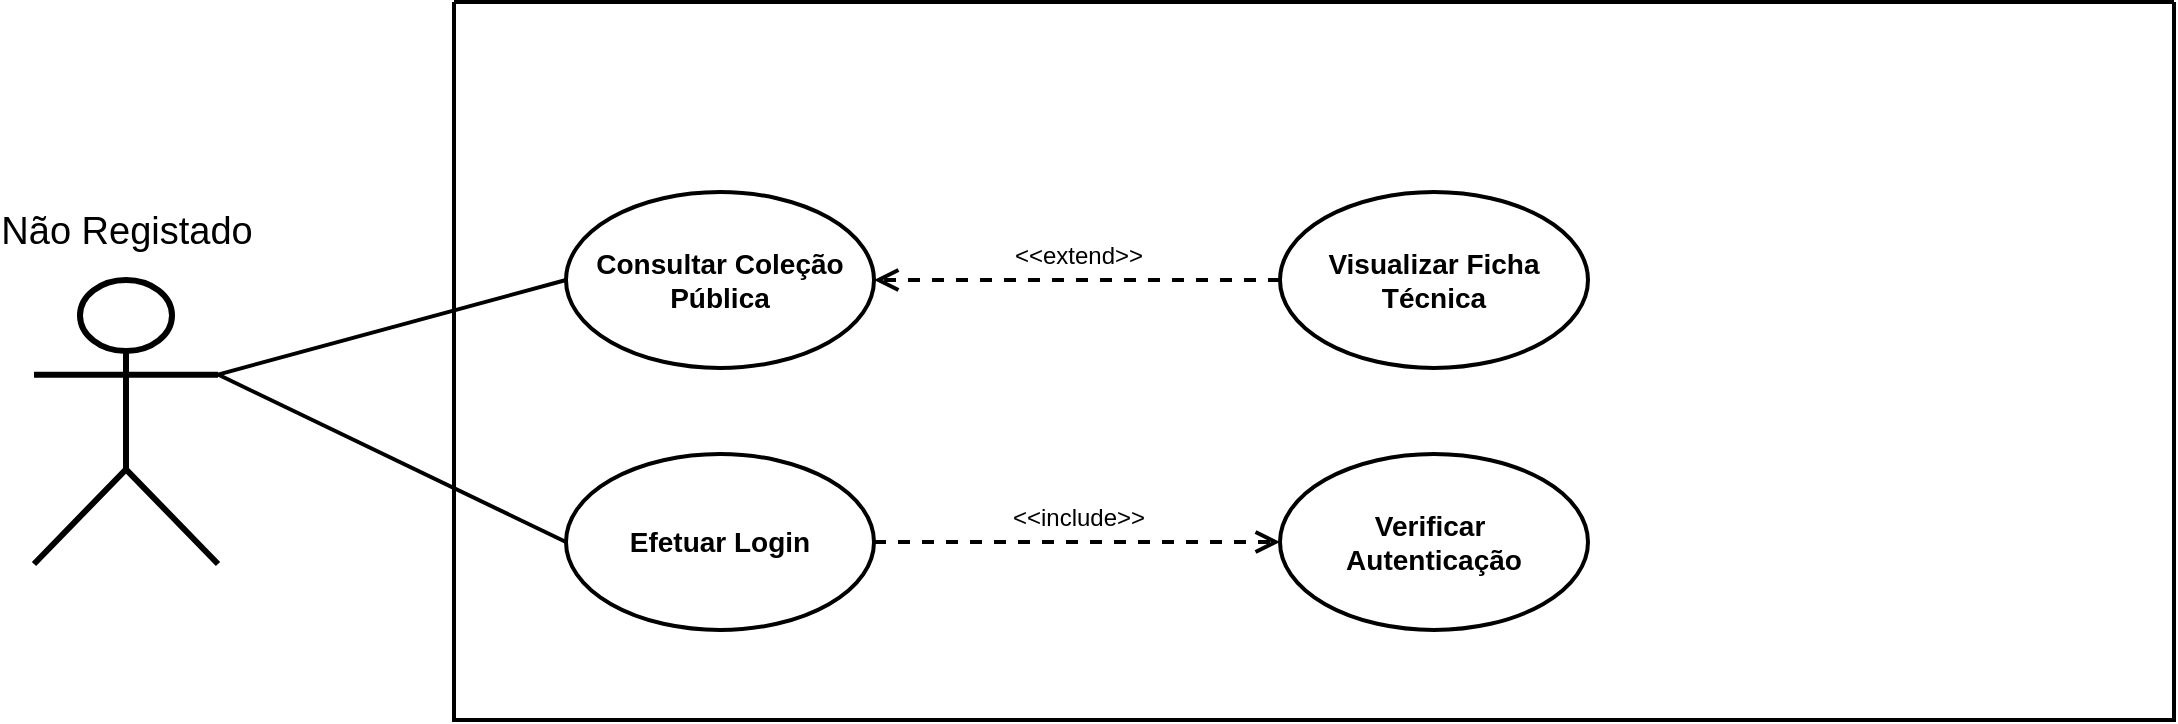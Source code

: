 <mxfile version="24.7.17">
  <diagram name="Page-1" id="e5t0pPumDqYyffJBHCtZ">
    <mxGraphModel dx="989" dy="581" grid="0" gridSize="10" guides="1" tooltips="1" connect="1" arrows="1" fold="1" page="1" pageScale="1" pageWidth="1169" pageHeight="1654" background="#ffffff" math="0" shadow="0">
      <root>
        <mxCell id="0" />
        <mxCell id="1" parent="0" />
        <mxCell id="OOBrKJmv8DatibSCt1Xn-1" value="" style="swimlane;startSize=0;strokeWidth=2;rounded=1;swimlaneLine=0;fillColor=none;labelBackgroundColor=none;perimeterSpacing=2;" parent="1" vertex="1">
          <mxGeometry x="280" y="268" width="860" height="359" as="geometry" />
        </mxCell>
        <mxCell id="OOBrKJmv8DatibSCt1Xn-3" value="Consultar Coleção&lt;div&gt;Pública&lt;/div&gt;" style="ellipse;whiteSpace=wrap;fillColor=none;strokeWidth=2;fontSize=14;fontStyle=1;html=1;align=center;labelBackgroundColor=none;" parent="OOBrKJmv8DatibSCt1Xn-1" vertex="1">
          <mxGeometry x="56" y="95" width="154" height="88" as="geometry" />
        </mxCell>
        <mxCell id="OOBrKJmv8DatibSCt1Xn-9" value="&amp;lt;&amp;lt;extend&amp;gt;&amp;gt;" style="endArrow=open;startArrow=none;endFill=0;startFill=0;endSize=8;html=1;verticalAlign=bottom;dashed=1;labelBackgroundColor=none;rounded=0;strokeWidth=2;exitX=0;exitY=0.5;exitDx=0;exitDy=0;entryX=1;entryY=0.5;entryDx=0;entryDy=0;fontColor=default;spacingBottom=3;labelPosition=center;verticalLabelPosition=top;align=center;fontSize=12;" parent="OOBrKJmv8DatibSCt1Xn-1" source="dxDd_ae9km5gt-3TqSws-1" target="OOBrKJmv8DatibSCt1Xn-3" edge="1">
          <mxGeometry width="160" relative="1" as="geometry">
            <mxPoint x="384" y="186" as="sourcePoint" />
            <mxPoint x="239" y="184" as="targetPoint" />
          </mxGeometry>
        </mxCell>
        <mxCell id="dxDd_ae9km5gt-3TqSws-1" value="&lt;div&gt;Visualizar Ficha&lt;/div&gt;&lt;div&gt;Técnica&lt;/div&gt;" style="ellipse;whiteSpace=wrap;fillColor=none;strokeWidth=2;fontSize=14;fontStyle=1;html=1;align=center;labelBackgroundColor=none;" vertex="1" parent="OOBrKJmv8DatibSCt1Xn-1">
          <mxGeometry x="413" y="95" width="154" height="88" as="geometry" />
        </mxCell>
        <mxCell id="dxDd_ae9km5gt-3TqSws-3" value="&lt;div&gt;Efetuar Login&lt;/div&gt;" style="ellipse;whiteSpace=wrap;fillColor=none;strokeWidth=2;fontSize=14;fontStyle=1;html=1;align=center;labelBackgroundColor=none;" vertex="1" parent="OOBrKJmv8DatibSCt1Xn-1">
          <mxGeometry x="56" y="226" width="154" height="88" as="geometry" />
        </mxCell>
        <mxCell id="dxDd_ae9km5gt-3TqSws-4" value="&amp;lt;&amp;lt;include&amp;gt;&amp;gt;" style="endArrow=open;startArrow=none;endFill=0;startFill=0;endSize=8;html=1;verticalAlign=bottom;dashed=1;labelBackgroundColor=none;rounded=0;strokeWidth=2;exitX=1;exitY=0.5;exitDx=0;exitDy=0;fontColor=default;spacingBottom=3;labelPosition=center;verticalLabelPosition=top;align=center;fontSize=12;entryX=0;entryY=0.5;entryDx=0;entryDy=0;" edge="1" parent="OOBrKJmv8DatibSCt1Xn-1" source="dxDd_ae9km5gt-3TqSws-3" target="dxDd_ae9km5gt-3TqSws-5">
          <mxGeometry width="160" relative="1" as="geometry">
            <mxPoint x="476" y="261" as="sourcePoint" />
            <mxPoint x="273" y="261" as="targetPoint" />
          </mxGeometry>
        </mxCell>
        <mxCell id="dxDd_ae9km5gt-3TqSws-5" value="&lt;div&gt;Verificar&amp;nbsp;&lt;/div&gt;&lt;div&gt;Autenticação&lt;/div&gt;" style="ellipse;whiteSpace=wrap;fillColor=none;strokeWidth=2;fontSize=14;fontStyle=1;html=1;align=center;labelBackgroundColor=none;" vertex="1" parent="OOBrKJmv8DatibSCt1Xn-1">
          <mxGeometry x="413" y="226" width="154" height="88" as="geometry" />
        </mxCell>
        <mxCell id="OOBrKJmv8DatibSCt1Xn-23" value="&lt;div&gt;Não Registado&lt;/div&gt;" style="shape=umlActor;verticalLabelPosition=top;verticalAlign=bottom;html=1;outlineConnect=0;strokeWidth=3;labelPosition=center;align=center;spacingTop=3;spacingBottom=4;fontSize=19;fontStyle=0;spacing=8;perimeterSpacing=0;labelBackgroundColor=none;labelBorderColor=none;fillColor=none;" parent="1" vertex="1">
          <mxGeometry x="70" y="407" width="92" height="142" as="geometry" />
        </mxCell>
        <mxCell id="OOBrKJmv8DatibSCt1Xn-24" value="" style="endArrow=none;html=1;rounded=0;entryX=0;entryY=0.5;entryDx=0;entryDy=0;fontColor=default;strokeWidth=2;labelBackgroundColor=none;exitX=1;exitY=0.333;exitDx=0;exitDy=0;exitPerimeter=0;" parent="1" source="OOBrKJmv8DatibSCt1Xn-23" target="OOBrKJmv8DatibSCt1Xn-3" edge="1">
          <mxGeometry width="50" height="50" relative="1" as="geometry">
            <mxPoint x="97" y="379" as="sourcePoint" />
            <mxPoint x="382" y="501" as="targetPoint" />
          </mxGeometry>
        </mxCell>
        <mxCell id="dxDd_ae9km5gt-3TqSws-2" value="" style="endArrow=none;html=1;rounded=0;entryX=0;entryY=0.5;entryDx=0;entryDy=0;fontColor=default;strokeWidth=2;labelBackgroundColor=none;exitX=1;exitY=0.333;exitDx=0;exitDy=0;exitPerimeter=0;" edge="1" parent="1" source="OOBrKJmv8DatibSCt1Xn-23" target="dxDd_ae9km5gt-3TqSws-3">
          <mxGeometry width="50" height="50" relative="1" as="geometry">
            <mxPoint x="172" y="464" as="sourcePoint" />
            <mxPoint x="346" y="463" as="targetPoint" />
          </mxGeometry>
        </mxCell>
      </root>
    </mxGraphModel>
  </diagram>
</mxfile>
